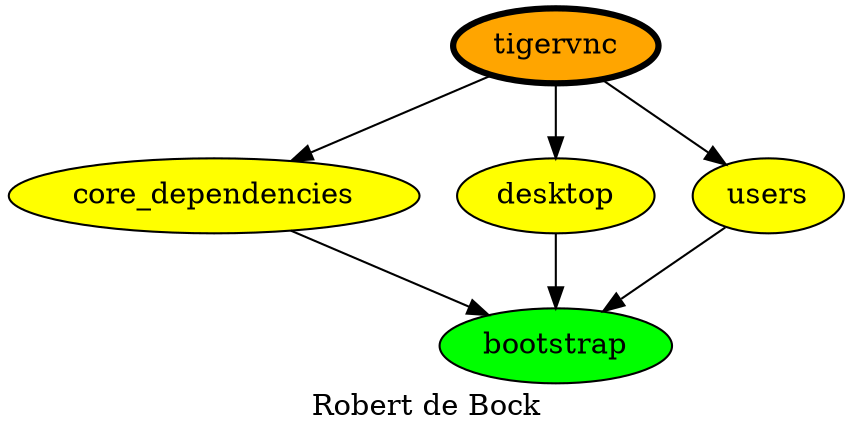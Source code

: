 digraph PhiloDilemma {
  label = "Robert de Bock" ;
  overlap=false
  {
    bootstrap [fillcolor=green style=filled]
    core_dependencies [fillcolor=yellow style=filled]
    desktop [fillcolor=yellow style=filled]
    users [fillcolor=yellow style=filled]
    tigervnc [fillcolor=orange style=filled penwidth=3]
  }
  tigervnc -> {core_dependencies desktop users}
  {core_dependencies desktop users} -> bootstrap
}
